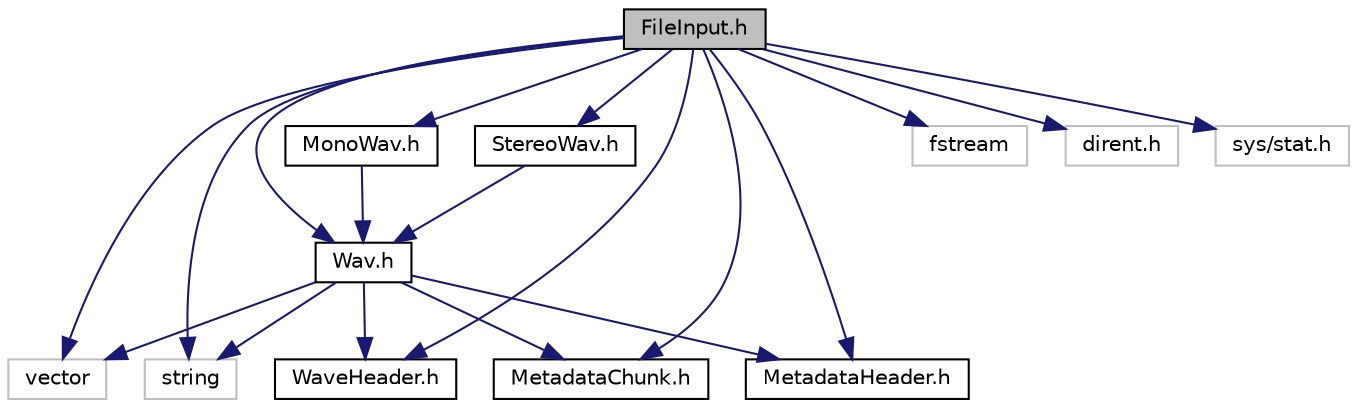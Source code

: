 digraph "FileInput.h"
{
  edge [fontname="Helvetica",fontsize="10",labelfontname="Helvetica",labelfontsize="10"];
  node [fontname="Helvetica",fontsize="10",shape=record];
  Node0 [label="FileInput.h",height=0.2,width=0.4,color="black", fillcolor="grey75", style="filled", fontcolor="black"];
  Node0 -> Node1 [color="midnightblue",fontsize="10",style="solid"];
  Node1 [label="vector",height=0.2,width=0.4,color="grey75", fillcolor="white", style="filled"];
  Node0 -> Node2 [color="midnightblue",fontsize="10",style="solid"];
  Node2 [label="string",height=0.2,width=0.4,color="grey75", fillcolor="white", style="filled"];
  Node0 -> Node3 [color="midnightblue",fontsize="10",style="solid"];
  Node3 [label="fstream",height=0.2,width=0.4,color="grey75", fillcolor="white", style="filled"];
  Node0 -> Node4 [color="midnightblue",fontsize="10",style="solid"];
  Node4 [label="dirent.h",height=0.2,width=0.4,color="grey75", fillcolor="white", style="filled"];
  Node0 -> Node5 [color="midnightblue",fontsize="10",style="solid"];
  Node5 [label="sys/stat.h",height=0.2,width=0.4,color="grey75", fillcolor="white", style="filled"];
  Node0 -> Node6 [color="midnightblue",fontsize="10",style="solid"];
  Node6 [label="WaveHeader.h",height=0.2,width=0.4,color="black", fillcolor="white", style="filled",URL="$df/d39/WaveHeader_8h_source.html"];
  Node0 -> Node7 [color="midnightblue",fontsize="10",style="solid"];
  Node7 [label="Wav.h",height=0.2,width=0.4,color="black", fillcolor="white", style="filled",URL="$d1/d71/Wav_8h.html"];
  Node7 -> Node8 [color="midnightblue",fontsize="10",style="solid"];
  Node8 [label="MetadataChunk.h",height=0.2,width=0.4,color="black", fillcolor="white", style="filled",URL="$de/d67/MetadataChunk_8h.html"];
  Node7 -> Node9 [color="midnightblue",fontsize="10",style="solid"];
  Node9 [label="MetadataHeader.h",height=0.2,width=0.4,color="black", fillcolor="white", style="filled",URL="$de/db0/MetadataHeader_8h.html"];
  Node7 -> Node6 [color="midnightblue",fontsize="10",style="solid"];
  Node7 -> Node1 [color="midnightblue",fontsize="10",style="solid"];
  Node7 -> Node2 [color="midnightblue",fontsize="10",style="solid"];
  Node0 -> Node10 [color="midnightblue",fontsize="10",style="solid"];
  Node10 [label="MonoWav.h",height=0.2,width=0.4,color="black", fillcolor="white", style="filled",URL="$dc/d6e/MonoWav_8h.html"];
  Node10 -> Node7 [color="midnightblue",fontsize="10",style="solid"];
  Node0 -> Node11 [color="midnightblue",fontsize="10",style="solid"];
  Node11 [label="StereoWav.h",height=0.2,width=0.4,color="black", fillcolor="white", style="filled",URL="$d2/d1b/StereoWav_8h.html"];
  Node11 -> Node7 [color="midnightblue",fontsize="10",style="solid"];
  Node0 -> Node8 [color="midnightblue",fontsize="10",style="solid"];
  Node0 -> Node9 [color="midnightblue",fontsize="10",style="solid"];
}
